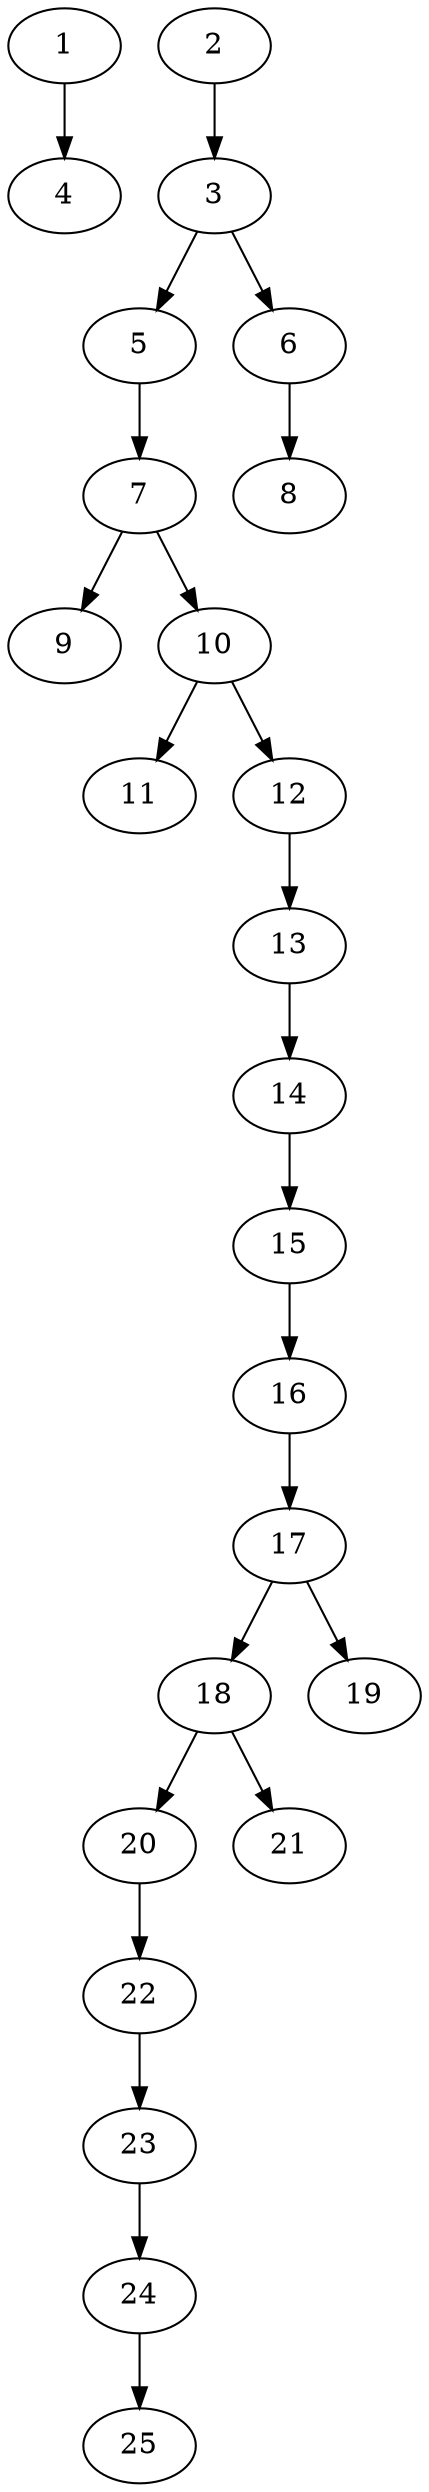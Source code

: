 // DAG automatically generated by daggen at Thu Oct  3 14:00:39 2019
// ./daggen --dot -n 25 --ccr 0.3 --fat 0.3 --regular 0.5 --density 0.5 --mindata 5242880 --maxdata 52428800 
digraph G {
  1 [size="55975253", alpha="0.06", expect_size="16792576"] 
  1 -> 4 [size ="16792576"]
  2 [size="26238293", alpha="0.19", expect_size="7871488"] 
  2 -> 3 [size ="7871488"]
  3 [size="19817813", alpha="0.17", expect_size="5945344"] 
  3 -> 5 [size ="5945344"]
  3 -> 6 [size ="5945344"]
  4 [size="67297280", alpha="0.01", expect_size="20189184"] 
  5 [size="133905067", alpha="0.19", expect_size="40171520"] 
  5 -> 7 [size ="40171520"]
  6 [size="59825493", alpha="0.18", expect_size="17947648"] 
  6 -> 8 [size ="17947648"]
  7 [size="145247573", alpha="0.19", expect_size="43574272"] 
  7 -> 9 [size ="43574272"]
  7 -> 10 [size ="43574272"]
  8 [size="34645333", alpha="0.08", expect_size="10393600"] 
  9 [size="91129173", alpha="0.01", expect_size="27338752"] 
  10 [size="107062613", alpha="0.05", expect_size="32118784"] 
  10 -> 11 [size ="32118784"]
  10 -> 12 [size ="32118784"]
  11 [size="90883413", alpha="0.19", expect_size="27265024"] 
  12 [size="138134187", alpha="0.13", expect_size="41440256"] 
  12 -> 13 [size ="41440256"]
  13 [size="133229227", alpha="0.15", expect_size="39968768"] 
  13 -> 14 [size ="39968768"]
  14 [size="111107413", alpha="0.09", expect_size="33332224"] 
  14 -> 15 [size ="33332224"]
  15 [size="115657387", alpha="0.03", expect_size="34697216"] 
  15 -> 16 [size ="34697216"]
  16 [size="105468587", alpha="0.08", expect_size="31640576"] 
  16 -> 17 [size ="31640576"]
  17 [size="91784533", alpha="0.03", expect_size="27535360"] 
  17 -> 18 [size ="27535360"]
  17 -> 19 [size ="27535360"]
  18 [size="81053013", alpha="0.08", expect_size="24315904"] 
  18 -> 20 [size ="24315904"]
  18 -> 21 [size ="24315904"]
  19 [size="147609600", alpha="0.03", expect_size="44282880"] 
  20 [size="158996480", alpha="0.01", expect_size="47698944"] 
  20 -> 22 [size ="47698944"]
  21 [size="42943147", alpha="0.03", expect_size="12882944"] 
  22 [size="36877653", alpha="0.06", expect_size="11063296"] 
  22 -> 23 [size ="11063296"]
  23 [size="136645973", alpha="0.10", expect_size="40993792"] 
  23 -> 24 [size ="40993792"]
  24 [size="95713280", alpha="0.00", expect_size="28713984"] 
  24 -> 25 [size ="28713984"]
  25 [size="169297920", alpha="0.05", expect_size="50789376"] 
}
